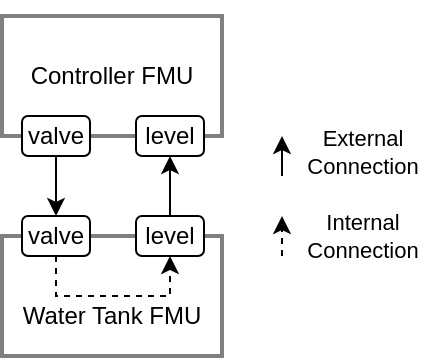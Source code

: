 <mxfile version="13.0.3" type="device"><diagram id="0c69c088-6f97-f847-f1af-1b5f0337a3e3" name="Page-1"><mxGraphModel dx="1106" dy="789" grid="1" gridSize="10" guides="1" tooltips="1" connect="1" arrows="1" fold="1" page="1" pageScale="1" pageWidth="827" pageHeight="1169" background="#ffffff" math="0" shadow="0"><root><mxCell id="0"/><mxCell id="1" parent="0"/><mxCell id="2" value="Controller FMU" style="rounded=0;whiteSpace=wrap;html=1;fillColor=none;fontFamily=Helvetica;fontSize=12;strokeColor=#808080;strokeWidth=2;" parent="1" vertex="1"><mxGeometry x="190" y="80" width="110" height="60" as="geometry"/></mxCell><mxCell id="7" value="Water Tank FMU" style="rounded=0;whiteSpace=wrap;html=1;fillColor=none;fontFamily=Helvetica;fontSize=12;strokeColor=#808080;strokeWidth=2;spacingTop=19;" parent="1" vertex="1"><mxGeometry x="190" y="190" width="110" height="60" as="geometry"/></mxCell><mxCell id="11" value="valve" style="rounded=1;whiteSpace=wrap;html=1;strokeColor=#000000;strokeWidth=1;fillColor=#ffffff;fontFamily=Helvetica;fontSize=12;" parent="1" vertex="1"><mxGeometry x="200" y="130" width="34" height="20" as="geometry"/></mxCell><mxCell id="AanBKJSR5tZ15MQKzmt9-22" style="edgeStyle=orthogonalEdgeStyle;rounded=0;orthogonalLoop=1;jettySize=auto;html=1;exitX=0.5;exitY=1;exitDx=0;exitDy=0;entryX=0.5;entryY=1;entryDx=0;entryDy=0;dashed=1;" edge="1" parent="1" source="15" target="17"><mxGeometry relative="1" as="geometry"><Array as="points"><mxPoint x="217" y="220"/><mxPoint x="274" y="220"/></Array></mxGeometry></mxCell><mxCell id="15" value="valve" style="rounded=1;whiteSpace=wrap;html=1;strokeColor=#000000;strokeWidth=1;fillColor=#ffffff;fontFamily=Helvetica;fontSize=12;" parent="1" vertex="1"><mxGeometry x="200" y="180" width="34" height="20" as="geometry"/></mxCell><mxCell id="16" value="" style="endArrow=classic;html=1;fontFamily=Helvetica;fontSize=12;align=center;exitX=0.5;exitY=1;entryX=0.5;entryY=0;" parent="1" source="11" target="15" edge="1"><mxGeometry width="50" height="50" relative="1" as="geometry"><mxPoint x="430" y="210" as="sourcePoint"/><mxPoint x="480" y="160" as="targetPoint"/></mxGeometry></mxCell><mxCell id="17" value="level&lt;br&gt;" style="rounded=1;whiteSpace=wrap;html=1;strokeColor=#000000;strokeWidth=1;fillColor=#ffffff;fontFamily=Helvetica;fontSize=12;" parent="1" vertex="1"><mxGeometry x="257" y="180" width="34" height="20" as="geometry"/></mxCell><mxCell id="18" style="edgeStyle=orthogonalEdgeStyle;curved=1;html=1;exitX=0.5;exitY=1;endArrow=classicThin;endFill=1;jettySize=auto;orthogonalLoop=1;fontFamily=Helvetica;fontSize=12;align=center;" parent="1" source="15" target="15" edge="1"><mxGeometry relative="1" as="geometry"/></mxCell><mxCell id="19" value="level&lt;br&gt;" style="rounded=1;whiteSpace=wrap;html=1;strokeColor=#000000;strokeWidth=1;fillColor=#ffffff;fontFamily=Helvetica;fontSize=12;" parent="1" vertex="1"><mxGeometry x="257" y="130" width="34" height="20" as="geometry"/></mxCell><mxCell id="20" value="" style="endArrow=classic;html=1;fontFamily=Helvetica;fontSize=12;align=center;exitX=0.5;exitY=0;entryX=0.5;entryY=1;" parent="1" source="17" target="19" edge="1"><mxGeometry width="50" height="50" relative="1" as="geometry"><mxPoint x="330" y="210" as="sourcePoint"/><mxPoint x="380" y="160" as="targetPoint"/></mxGeometry></mxCell><mxCell id="22" style="edgeStyle=orthogonalEdgeStyle;curved=1;html=1;exitX=0.25;exitY=0;entryX=0.25;entryY=0;endArrow=classicThin;endFill=1;jettySize=auto;orthogonalLoop=1;fontFamily=Helvetica;fontSize=12;align=center;" parent="1" source="2" target="2" edge="1"><mxGeometry relative="1" as="geometry"/></mxCell><mxCell id="AanBKJSR5tZ15MQKzmt9-23" value="" style="endArrow=classic;html=1;fontFamily=Helvetica;fontSize=12;align=center;entryX=0.5;entryY=1;" edge="1" parent="1"><mxGeometry width="50" height="50" relative="1" as="geometry"><mxPoint x="330" y="160" as="sourcePoint"/><mxPoint x="330" y="140" as="targetPoint"/></mxGeometry></mxCell><mxCell id="AanBKJSR5tZ15MQKzmt9-24" value="External &lt;br&gt;Connection" style="edgeLabel;html=1;align=center;verticalAlign=middle;resizable=0;points=[];" vertex="1" connectable="0" parent="AanBKJSR5tZ15MQKzmt9-23"><mxGeometry x="0.68" y="1" relative="1" as="geometry"><mxPoint x="41" y="5.2" as="offset"/></mxGeometry></mxCell><mxCell id="AanBKJSR5tZ15MQKzmt9-25" style="rounded=0;orthogonalLoop=1;jettySize=auto;html=1;entryX=0.5;entryY=1;entryDx=0;entryDy=0;dashed=1;" edge="1" parent="1"><mxGeometry relative="1" as="geometry"><mxPoint x="330" y="200" as="sourcePoint"/><mxPoint x="330" y="180" as="targetPoint"/></mxGeometry></mxCell><mxCell id="AanBKJSR5tZ15MQKzmt9-28" value="Internal &lt;br&gt;Connection" style="edgeLabel;html=1;align=center;verticalAlign=middle;resizable=0;points=[];" vertex="1" connectable="0" parent="AanBKJSR5tZ15MQKzmt9-25"><mxGeometry x="-0.04" y="-2" relative="1" as="geometry"><mxPoint x="38" y="-0.4" as="offset"/></mxGeometry></mxCell></root></mxGraphModel></diagram></mxfile>